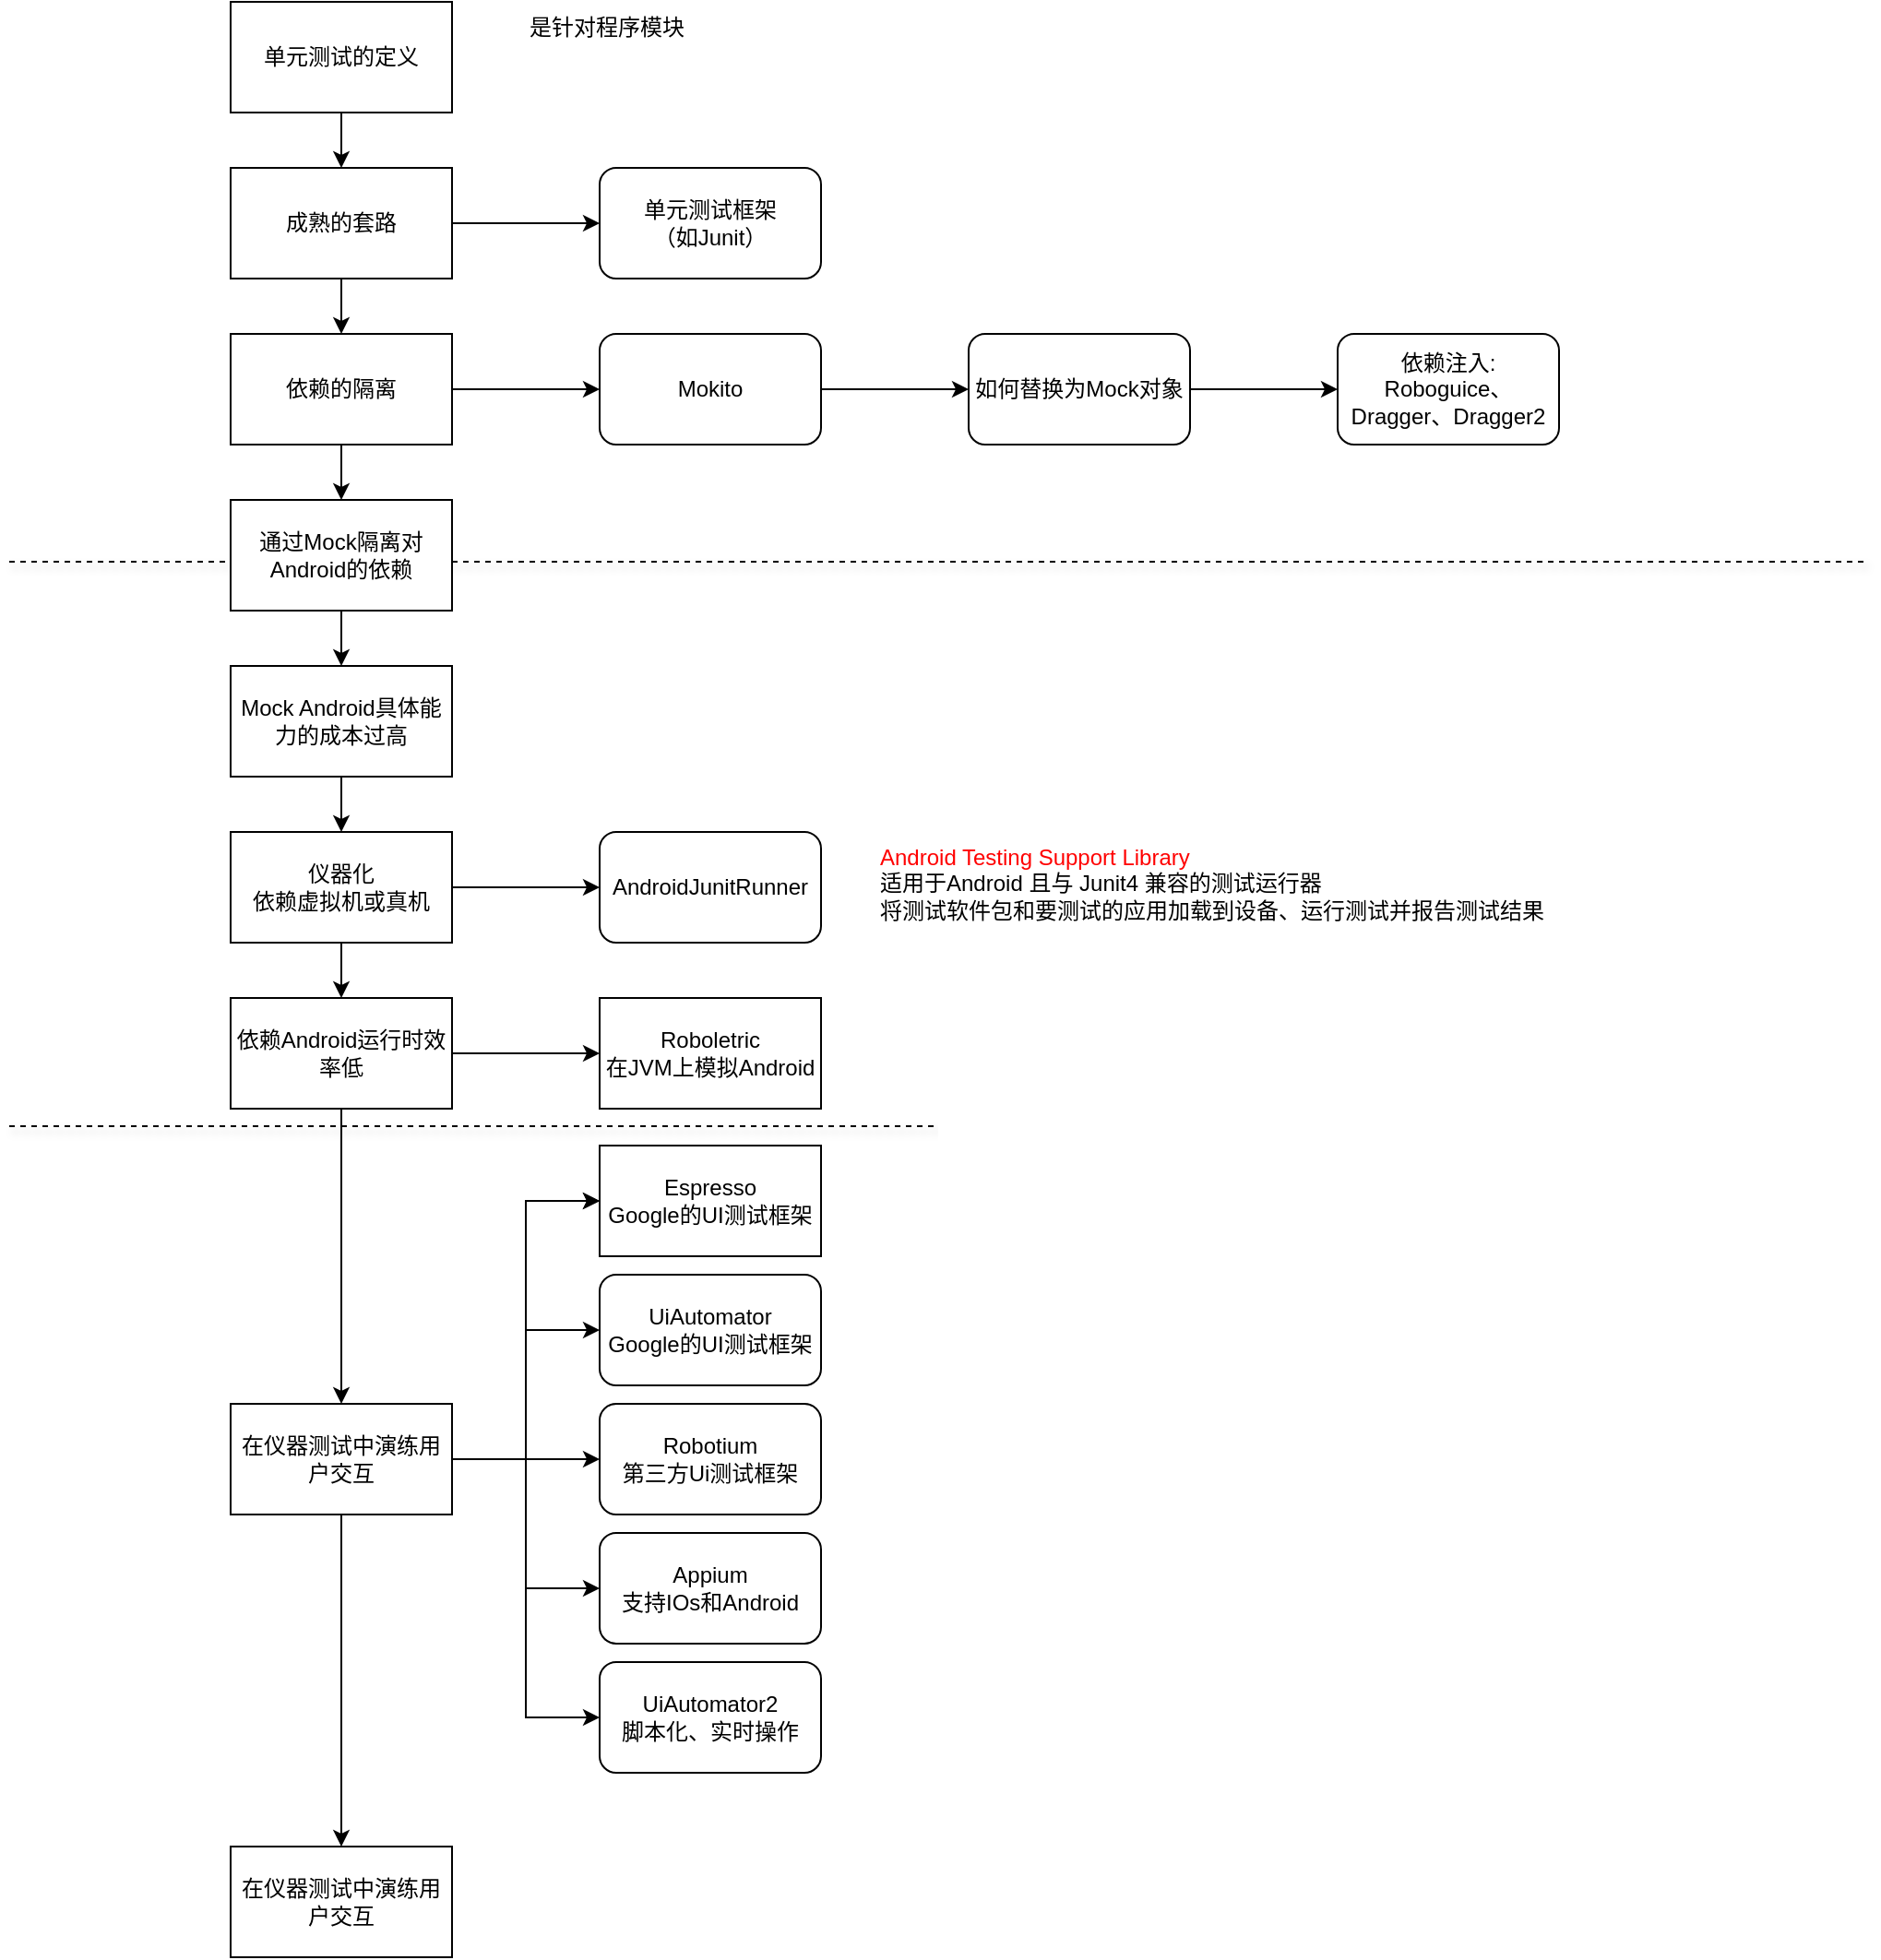 <mxfile version="10.6.9" type="github"><diagram id="Nk4aDacRnLqWsVfFBKe2" name="Page-1"><mxGraphModel dx="867" dy="544" grid="1" gridSize="10" guides="1" tooltips="1" connect="1" arrows="1" fold="1" page="1" pageScale="1" pageWidth="827" pageHeight="1169" math="0" shadow="0"><root><mxCell id="0"/><mxCell id="1" parent="0"/><mxCell id="qnN4YwuG2Ian1Dx72mR_-45" value="" style="endArrow=none;dashed=1;html=1;shadow=1;" edge="1" parent="1"><mxGeometry width="50" height="50" relative="1" as="geometry"><mxPoint y="373.5" as="sourcePoint"/><mxPoint x="1006" y="373.5" as="targetPoint"/></mxGeometry></mxCell><mxCell id="qnN4YwuG2Ian1Dx72mR_-4" value="" style="edgeStyle=orthogonalEdgeStyle;rounded=0;orthogonalLoop=1;jettySize=auto;html=1;" edge="1" parent="1" source="qnN4YwuG2Ian1Dx72mR_-1" target="qnN4YwuG2Ian1Dx72mR_-3"><mxGeometry relative="1" as="geometry"/></mxCell><mxCell id="qnN4YwuG2Ian1Dx72mR_-1" value="单元测试的定义" style="rounded=0;whiteSpace=wrap;html=1;" vertex="1" parent="1"><mxGeometry x="120" y="70" width="120" height="60" as="geometry"/></mxCell><mxCell id="qnN4YwuG2Ian1Dx72mR_-6" value="" style="edgeStyle=orthogonalEdgeStyle;rounded=0;orthogonalLoop=1;jettySize=auto;html=1;" edge="1" parent="1" source="qnN4YwuG2Ian1Dx72mR_-3" target="qnN4YwuG2Ian1Dx72mR_-10"><mxGeometry relative="1" as="geometry"><mxPoint x="320" y="190" as="targetPoint"/></mxGeometry></mxCell><mxCell id="qnN4YwuG2Ian1Dx72mR_-8" value="" style="edgeStyle=orthogonalEdgeStyle;rounded=0;orthogonalLoop=1;jettySize=auto;html=1;" edge="1" parent="1" source="qnN4YwuG2Ian1Dx72mR_-3" target="qnN4YwuG2Ian1Dx72mR_-7"><mxGeometry relative="1" as="geometry"/></mxCell><mxCell id="qnN4YwuG2Ian1Dx72mR_-3" value="成熟的套路" style="rounded=0;whiteSpace=wrap;html=1;" vertex="1" parent="1"><mxGeometry x="120" y="160" width="120" height="60" as="geometry"/></mxCell><mxCell id="qnN4YwuG2Ian1Dx72mR_-12" value="" style="edgeStyle=orthogonalEdgeStyle;rounded=0;orthogonalLoop=1;jettySize=auto;html=1;" edge="1" parent="1" source="qnN4YwuG2Ian1Dx72mR_-7" target="qnN4YwuG2Ian1Dx72mR_-9"><mxGeometry relative="1" as="geometry"/></mxCell><mxCell id="qnN4YwuG2Ian1Dx72mR_-18" value="" style="edgeStyle=orthogonalEdgeStyle;rounded=0;orthogonalLoop=1;jettySize=auto;html=1;" edge="1" parent="1" source="qnN4YwuG2Ian1Dx72mR_-7" target="qnN4YwuG2Ian1Dx72mR_-17"><mxGeometry relative="1" as="geometry"/></mxCell><mxCell id="qnN4YwuG2Ian1Dx72mR_-7" value="依赖的隔离&lt;br&gt;" style="rounded=0;whiteSpace=wrap;html=1;" vertex="1" parent="1"><mxGeometry x="120" y="250" width="120" height="60" as="geometry"/></mxCell><mxCell id="qnN4YwuG2Ian1Dx72mR_-20" value="" style="edgeStyle=orthogonalEdgeStyle;rounded=0;orthogonalLoop=1;jettySize=auto;html=1;" edge="1" parent="1" source="qnN4YwuG2Ian1Dx72mR_-17" target="qnN4YwuG2Ian1Dx72mR_-19"><mxGeometry relative="1" as="geometry"/></mxCell><mxCell id="qnN4YwuG2Ian1Dx72mR_-17" value="通过Mock隔离对Android的依赖" style="rounded=0;whiteSpace=wrap;html=1;" vertex="1" parent="1"><mxGeometry x="120" y="340" width="120" height="60" as="geometry"/></mxCell><mxCell id="qnN4YwuG2Ian1Dx72mR_-22" value="" style="edgeStyle=orthogonalEdgeStyle;rounded=0;orthogonalLoop=1;jettySize=auto;html=1;" edge="1" parent="1" source="qnN4YwuG2Ian1Dx72mR_-19" target="qnN4YwuG2Ian1Dx72mR_-21"><mxGeometry relative="1" as="geometry"/></mxCell><mxCell id="qnN4YwuG2Ian1Dx72mR_-19" value="Mock Android具体能力的成本过高&lt;br&gt;" style="rounded=0;whiteSpace=wrap;html=1;" vertex="1" parent="1"><mxGeometry x="120" y="430" width="120" height="60" as="geometry"/></mxCell><mxCell id="qnN4YwuG2Ian1Dx72mR_-24" value="" style="edgeStyle=orthogonalEdgeStyle;rounded=0;orthogonalLoop=1;jettySize=auto;html=1;" edge="1" parent="1" source="qnN4YwuG2Ian1Dx72mR_-21" target="qnN4YwuG2Ian1Dx72mR_-23"><mxGeometry relative="1" as="geometry"/></mxCell><mxCell id="qnN4YwuG2Ian1Dx72mR_-27" value="" style="edgeStyle=orthogonalEdgeStyle;rounded=0;orthogonalLoop=1;jettySize=auto;html=1;" edge="1" parent="1" source="qnN4YwuG2Ian1Dx72mR_-21" target="qnN4YwuG2Ian1Dx72mR_-26"><mxGeometry relative="1" as="geometry"/></mxCell><mxCell id="qnN4YwuG2Ian1Dx72mR_-21" value="仪器化&lt;br&gt;依赖虚拟机或真机&lt;br&gt;" style="rounded=0;whiteSpace=wrap;html=1;" vertex="1" parent="1"><mxGeometry x="120" y="520" width="120" height="60" as="geometry"/></mxCell><mxCell id="qnN4YwuG2Ian1Dx72mR_-29" value="" style="edgeStyle=orthogonalEdgeStyle;rounded=0;orthogonalLoop=1;jettySize=auto;html=1;" edge="1" parent="1" source="qnN4YwuG2Ian1Dx72mR_-26" target="qnN4YwuG2Ian1Dx72mR_-28"><mxGeometry relative="1" as="geometry"/></mxCell><mxCell id="qnN4YwuG2Ian1Dx72mR_-31" value="" style="edgeStyle=orthogonalEdgeStyle;rounded=0;orthogonalLoop=1;jettySize=auto;html=1;" edge="1" parent="1" source="qnN4YwuG2Ian1Dx72mR_-26" target="qnN4YwuG2Ian1Dx72mR_-30"><mxGeometry relative="1" as="geometry"/></mxCell><mxCell id="qnN4YwuG2Ian1Dx72mR_-26" value="依赖Android运行时效率低" style="rounded=0;whiteSpace=wrap;html=1;" vertex="1" parent="1"><mxGeometry x="120" y="610" width="120" height="60" as="geometry"/></mxCell><mxCell id="qnN4YwuG2Ian1Dx72mR_-33" value="" style="edgeStyle=orthogonalEdgeStyle;rounded=0;orthogonalLoop=1;jettySize=auto;html=1;entryX=0;entryY=0.5;entryDx=0;entryDy=0;" edge="1" parent="1" source="qnN4YwuG2Ian1Dx72mR_-30" target="qnN4YwuG2Ian1Dx72mR_-32"><mxGeometry relative="1" as="geometry"/></mxCell><mxCell id="qnN4YwuG2Ian1Dx72mR_-48" value="" style="edgeStyle=orthogonalEdgeStyle;rounded=0;orthogonalLoop=1;jettySize=auto;html=1;shadow=0;exitX=0.5;exitY=1;exitDx=0;exitDy=0;" edge="1" parent="1" source="qnN4YwuG2Ian1Dx72mR_-30"><mxGeometry relative="1" as="geometry"><mxPoint x="180" y="1070" as="targetPoint"/></mxGeometry></mxCell><mxCell id="qnN4YwuG2Ian1Dx72mR_-30" value="在仪器测试中演练用户交互" style="rounded=0;whiteSpace=wrap;html=1;" vertex="1" parent="1"><mxGeometry x="120" y="830" width="120" height="60" as="geometry"/></mxCell><mxCell id="qnN4YwuG2Ian1Dx72mR_-47" value="在仪器测试中演练用户交互" style="rounded=0;whiteSpace=wrap;html=1;" vertex="1" parent="1"><mxGeometry x="120" y="1070" width="120" height="60" as="geometry"/></mxCell><mxCell id="qnN4YwuG2Ian1Dx72mR_-32" value="Espresso&lt;br&gt;Google的UI测试框架&lt;br&gt;" style="rounded=0;whiteSpace=wrap;html=1;" vertex="1" parent="1"><mxGeometry x="320" y="690" width="120" height="60" as="geometry"/></mxCell><mxCell id="qnN4YwuG2Ian1Dx72mR_-28" value="Roboletric&lt;br&gt;在JVM上模拟Android&lt;br&gt;" style="rounded=0;whiteSpace=wrap;html=1;" vertex="1" parent="1"><mxGeometry x="320" y="610" width="120" height="60" as="geometry"/></mxCell><mxCell id="qnN4YwuG2Ian1Dx72mR_-2" value="是针对程序模块" style="text;html=1;strokeColor=none;fillColor=none;align=left;verticalAlign=top;whiteSpace=wrap;rounded=0;imageVerticalAlign=middle;" vertex="1" parent="1"><mxGeometry x="280" y="70" width="330" height="60" as="geometry"/></mxCell><mxCell id="qnN4YwuG2Ian1Dx72mR_-14" value="" style="edgeStyle=orthogonalEdgeStyle;rounded=0;orthogonalLoop=1;jettySize=auto;html=1;" edge="1" parent="1" source="qnN4YwuG2Ian1Dx72mR_-9" target="qnN4YwuG2Ian1Dx72mR_-13"><mxGeometry relative="1" as="geometry"/></mxCell><mxCell id="qnN4YwuG2Ian1Dx72mR_-9" value="Mokito&lt;br&gt;" style="rounded=1;whiteSpace=wrap;html=1;align=center;" vertex="1" parent="1"><mxGeometry x="320" y="250" width="120" height="60" as="geometry"/></mxCell><mxCell id="qnN4YwuG2Ian1Dx72mR_-16" value="" style="edgeStyle=orthogonalEdgeStyle;rounded=0;orthogonalLoop=1;jettySize=auto;html=1;" edge="1" parent="1" source="qnN4YwuG2Ian1Dx72mR_-13" target="qnN4YwuG2Ian1Dx72mR_-15"><mxGeometry relative="1" as="geometry"/></mxCell><mxCell id="qnN4YwuG2Ian1Dx72mR_-13" value="如何替换为Mock对象&lt;br&gt;" style="rounded=1;whiteSpace=wrap;html=1;align=center;" vertex="1" parent="1"><mxGeometry x="520" y="250" width="120" height="60" as="geometry"/></mxCell><mxCell id="qnN4YwuG2Ian1Dx72mR_-15" value="依赖注入:&lt;br&gt;Roboguice、Dragger、Dragger2&lt;br&gt;" style="rounded=1;whiteSpace=wrap;html=1;align=center;" vertex="1" parent="1"><mxGeometry x="720" y="250" width="120" height="60" as="geometry"/></mxCell><mxCell id="qnN4YwuG2Ian1Dx72mR_-10" value="单元测试框架&lt;br&gt;（如Junit）&lt;br&gt;" style="rounded=1;whiteSpace=wrap;html=1;align=center;" vertex="1" parent="1"><mxGeometry x="320" y="160" width="120" height="60" as="geometry"/></mxCell><mxCell id="qnN4YwuG2Ian1Dx72mR_-23" value="AndroidJunitRunner&lt;br&gt;" style="rounded=1;whiteSpace=wrap;html=1;align=center;" vertex="1" parent="1"><mxGeometry x="320" y="520" width="120" height="60" as="geometry"/></mxCell><mxCell id="qnN4YwuG2Ian1Dx72mR_-25" value="&lt;font color=&quot;#ff0000&quot;&gt;Android Testing Support Library&lt;br&gt;&lt;/font&gt;适用于Android 且与 Junit4 兼容的测试运行器&lt;br&gt;将测试软件包和要测试的应用加载到设备、运行测试并报告测试结果&lt;br&gt;" style="text;html=1;strokeColor=none;fillColor=none;align=left;verticalAlign=top;whiteSpace=wrap;rounded=0;imageVerticalAlign=middle;" vertex="1" parent="1"><mxGeometry x="470" y="520" width="370" height="60" as="geometry"/></mxCell><mxCell id="qnN4YwuG2Ian1Dx72mR_-34" value="UiAutomator&lt;br&gt;Google的UI测试框架&lt;br&gt;" style="rounded=1;whiteSpace=wrap;html=1;align=center;" vertex="1" parent="1"><mxGeometry x="320" y="760" width="120" height="60" as="geometry"/></mxCell><mxCell id="qnN4YwuG2Ian1Dx72mR_-37" value="UiAutomator2&lt;br&gt;脚本化、实时操作&lt;br&gt;" style="rounded=1;whiteSpace=wrap;html=1;align=center;" vertex="1" parent="1"><mxGeometry x="320" y="970" width="120" height="60" as="geometry"/></mxCell><mxCell id="qnN4YwuG2Ian1Dx72mR_-35" value="Robotium&lt;br&gt;第三方Ui测试框架&lt;br&gt;" style="rounded=1;whiteSpace=wrap;html=1;align=center;" vertex="1" parent="1"><mxGeometry x="320" y="830" width="120" height="60" as="geometry"/></mxCell><mxCell id="qnN4YwuG2Ian1Dx72mR_-36" value="Appium&lt;br&gt;支持IOs和Android&lt;br&gt;" style="rounded=1;whiteSpace=wrap;html=1;align=center;" vertex="1" parent="1"><mxGeometry x="320" y="900" width="120" height="60" as="geometry"/></mxCell><mxCell id="qnN4YwuG2Ian1Dx72mR_-39" value="" style="edgeStyle=orthogonalEdgeStyle;rounded=0;orthogonalLoop=1;jettySize=auto;html=1;entryX=0;entryY=0.5;entryDx=0;entryDy=0;" edge="1" parent="1" source="qnN4YwuG2Ian1Dx72mR_-30" target="qnN4YwuG2Ian1Dx72mR_-32"><mxGeometry relative="1" as="geometry"><mxPoint x="240" y="860" as="sourcePoint"/><mxPoint x="320" y="720" as="targetPoint"/><Array as="points"><mxPoint x="280" y="860"/><mxPoint x="280" y="720"/></Array></mxGeometry></mxCell><mxCell id="qnN4YwuG2Ian1Dx72mR_-41" value="" style="edgeStyle=orthogonalEdgeStyle;rounded=0;orthogonalLoop=1;jettySize=auto;html=1;entryX=0;entryY=0.5;entryDx=0;entryDy=0;exitX=1;exitY=0.5;exitDx=0;exitDy=0;" edge="1" parent="1" source="qnN4YwuG2Ian1Dx72mR_-30" target="qnN4YwuG2Ian1Dx72mR_-34"><mxGeometry relative="1" as="geometry"><mxPoint x="240" y="860" as="sourcePoint"/><mxPoint x="320" y="720" as="targetPoint"/><Array as="points"><mxPoint x="280" y="860"/><mxPoint x="280" y="790"/></Array></mxGeometry></mxCell><mxCell id="qnN4YwuG2Ian1Dx72mR_-42" value="" style="edgeStyle=orthogonalEdgeStyle;rounded=0;orthogonalLoop=1;jettySize=auto;html=1;exitX=1;exitY=0.5;exitDx=0;exitDy=0;entryX=0;entryY=0.5;entryDx=0;entryDy=0;" edge="1" parent="1" source="qnN4YwuG2Ian1Dx72mR_-30" target="qnN4YwuG2Ian1Dx72mR_-36"><mxGeometry relative="1" as="geometry"><mxPoint x="240" y="860" as="sourcePoint"/><mxPoint x="320" y="860" as="targetPoint"/><Array as="points"><mxPoint x="280" y="860"/><mxPoint x="280" y="930"/></Array></mxGeometry></mxCell><mxCell id="qnN4YwuG2Ian1Dx72mR_-43" value="" style="edgeStyle=orthogonalEdgeStyle;rounded=0;orthogonalLoop=1;jettySize=auto;html=1;exitX=1;exitY=0.5;exitDx=0;exitDy=0;entryX=0;entryY=0.5;entryDx=0;entryDy=0;" edge="1" parent="1" source="qnN4YwuG2Ian1Dx72mR_-30" target="qnN4YwuG2Ian1Dx72mR_-37"><mxGeometry relative="1" as="geometry"><mxPoint x="240" y="860" as="sourcePoint"/><mxPoint x="320" y="930" as="targetPoint"/><Array as="points"><mxPoint x="280" y="860"/><mxPoint x="280" y="1000"/></Array></mxGeometry></mxCell><mxCell id="qnN4YwuG2Ian1Dx72mR_-44" value="" style="edgeStyle=orthogonalEdgeStyle;rounded=0;orthogonalLoop=1;jettySize=auto;html=1;exitX=1;exitY=0.5;exitDx=0;exitDy=0;" edge="1" parent="1" source="qnN4YwuG2Ian1Dx72mR_-30"><mxGeometry relative="1" as="geometry"><mxPoint x="240" y="860" as="sourcePoint"/><mxPoint x="320" y="860" as="targetPoint"/><Array as="points"><mxPoint x="320" y="860"/></Array></mxGeometry></mxCell><mxCell id="qnN4YwuG2Ian1Dx72mR_-46" value="" style="endArrow=none;dashed=1;html=1;shadow=1;" edge="1" parent="1"><mxGeometry width="50" height="50" relative="1" as="geometry"><mxPoint y="679.5" as="sourcePoint"/><mxPoint x="1006" y="679.5" as="targetPoint"/></mxGeometry></mxCell></root></mxGraphModel></diagram></mxfile>